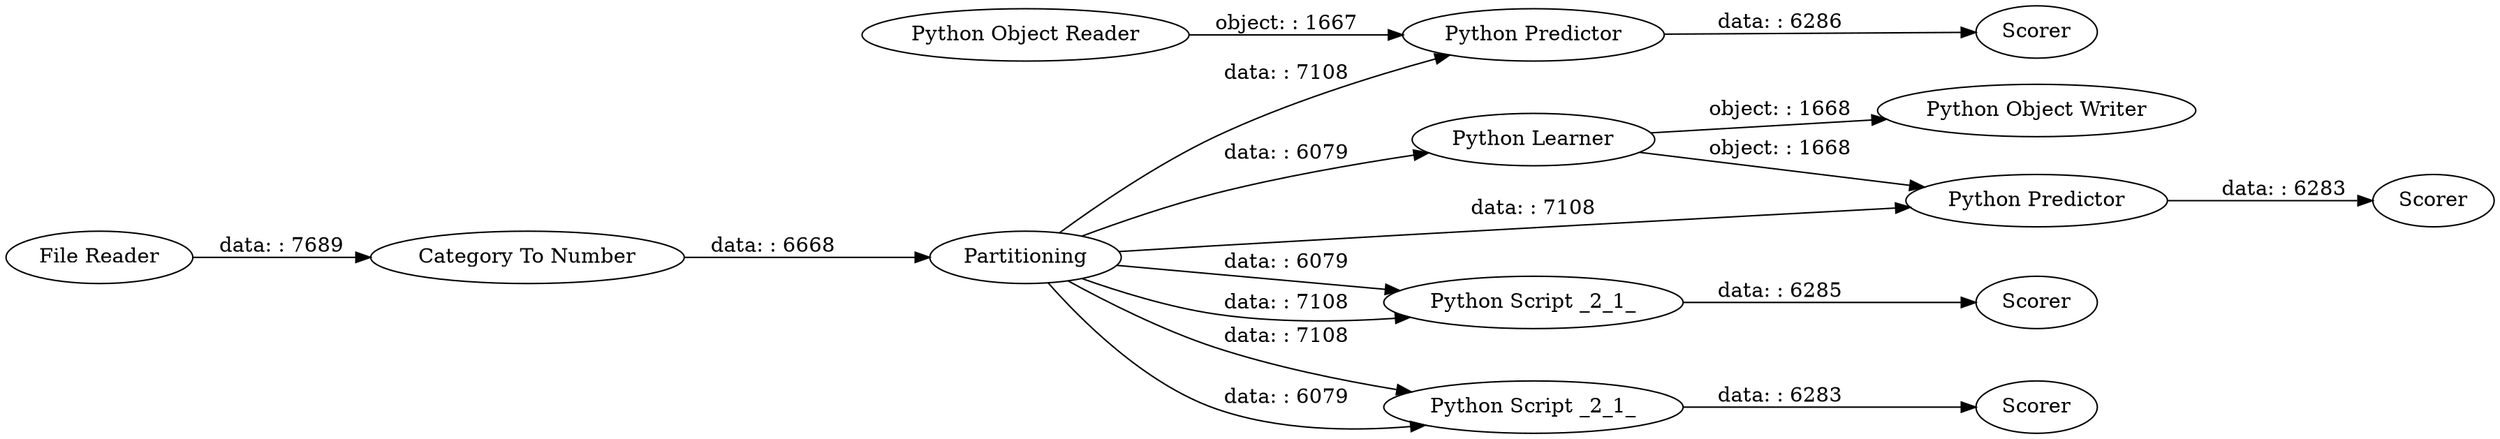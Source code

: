digraph {
	"6170924913903123630_7" [label="Python Learner"]
	"6170924913903123630_9" [label=Scorer]
	"6170924913903123630_5" [label=Partitioning]
	"6170924913903123630_13" [label="Python Object Reader"]
	"6170924913903123630_12" [label="Python Object Writer"]
	"6170924913903123630_15" [label="Python Predictor"]
	"6170924913903123630_8" [label="Python Predictor"]
	"6170924913903123630_19" [label=Scorer]
	"6170924913903123630_4" [label="Python Script _2_1_"]
	"6170924913903123630_10" [label=Scorer]
	"6170924913903123630_3" [label="File Reader"]
	"6170924913903123630_6" [label="Category To Number"]
	"6170924913903123630_18" [label="Python Script _2_1_"]
	"6170924913903123630_14" [label=Scorer]
	"6170924913903123630_15" -> "6170924913903123630_14" [label="data: : 6286"]
	"6170924913903123630_4" -> "6170924913903123630_9" [label="data: : 6285"]
	"6170924913903123630_5" -> "6170924913903123630_4" [label="data: : 6079"]
	"6170924913903123630_18" -> "6170924913903123630_19" [label="data: : 6283"]
	"6170924913903123630_7" -> "6170924913903123630_12" [label="object: : 1668"]
	"6170924913903123630_5" -> "6170924913903123630_8" [label="data: : 7108"]
	"6170924913903123630_5" -> "6170924913903123630_15" [label="data: : 7108"]
	"6170924913903123630_5" -> "6170924913903123630_7" [label="data: : 6079"]
	"6170924913903123630_5" -> "6170924913903123630_4" [label="data: : 7108"]
	"6170924913903123630_5" -> "6170924913903123630_18" [label="data: : 7108"]
	"6170924913903123630_3" -> "6170924913903123630_6" [label="data: : 7689"]
	"6170924913903123630_7" -> "6170924913903123630_8" [label="object: : 1668"]
	"6170924913903123630_8" -> "6170924913903123630_10" [label="data: : 6283"]
	"6170924913903123630_5" -> "6170924913903123630_18" [label="data: : 6079"]
	"6170924913903123630_13" -> "6170924913903123630_15" [label="object: : 1667"]
	"6170924913903123630_6" -> "6170924913903123630_5" [label="data: : 6668"]
	rankdir=LR
}
